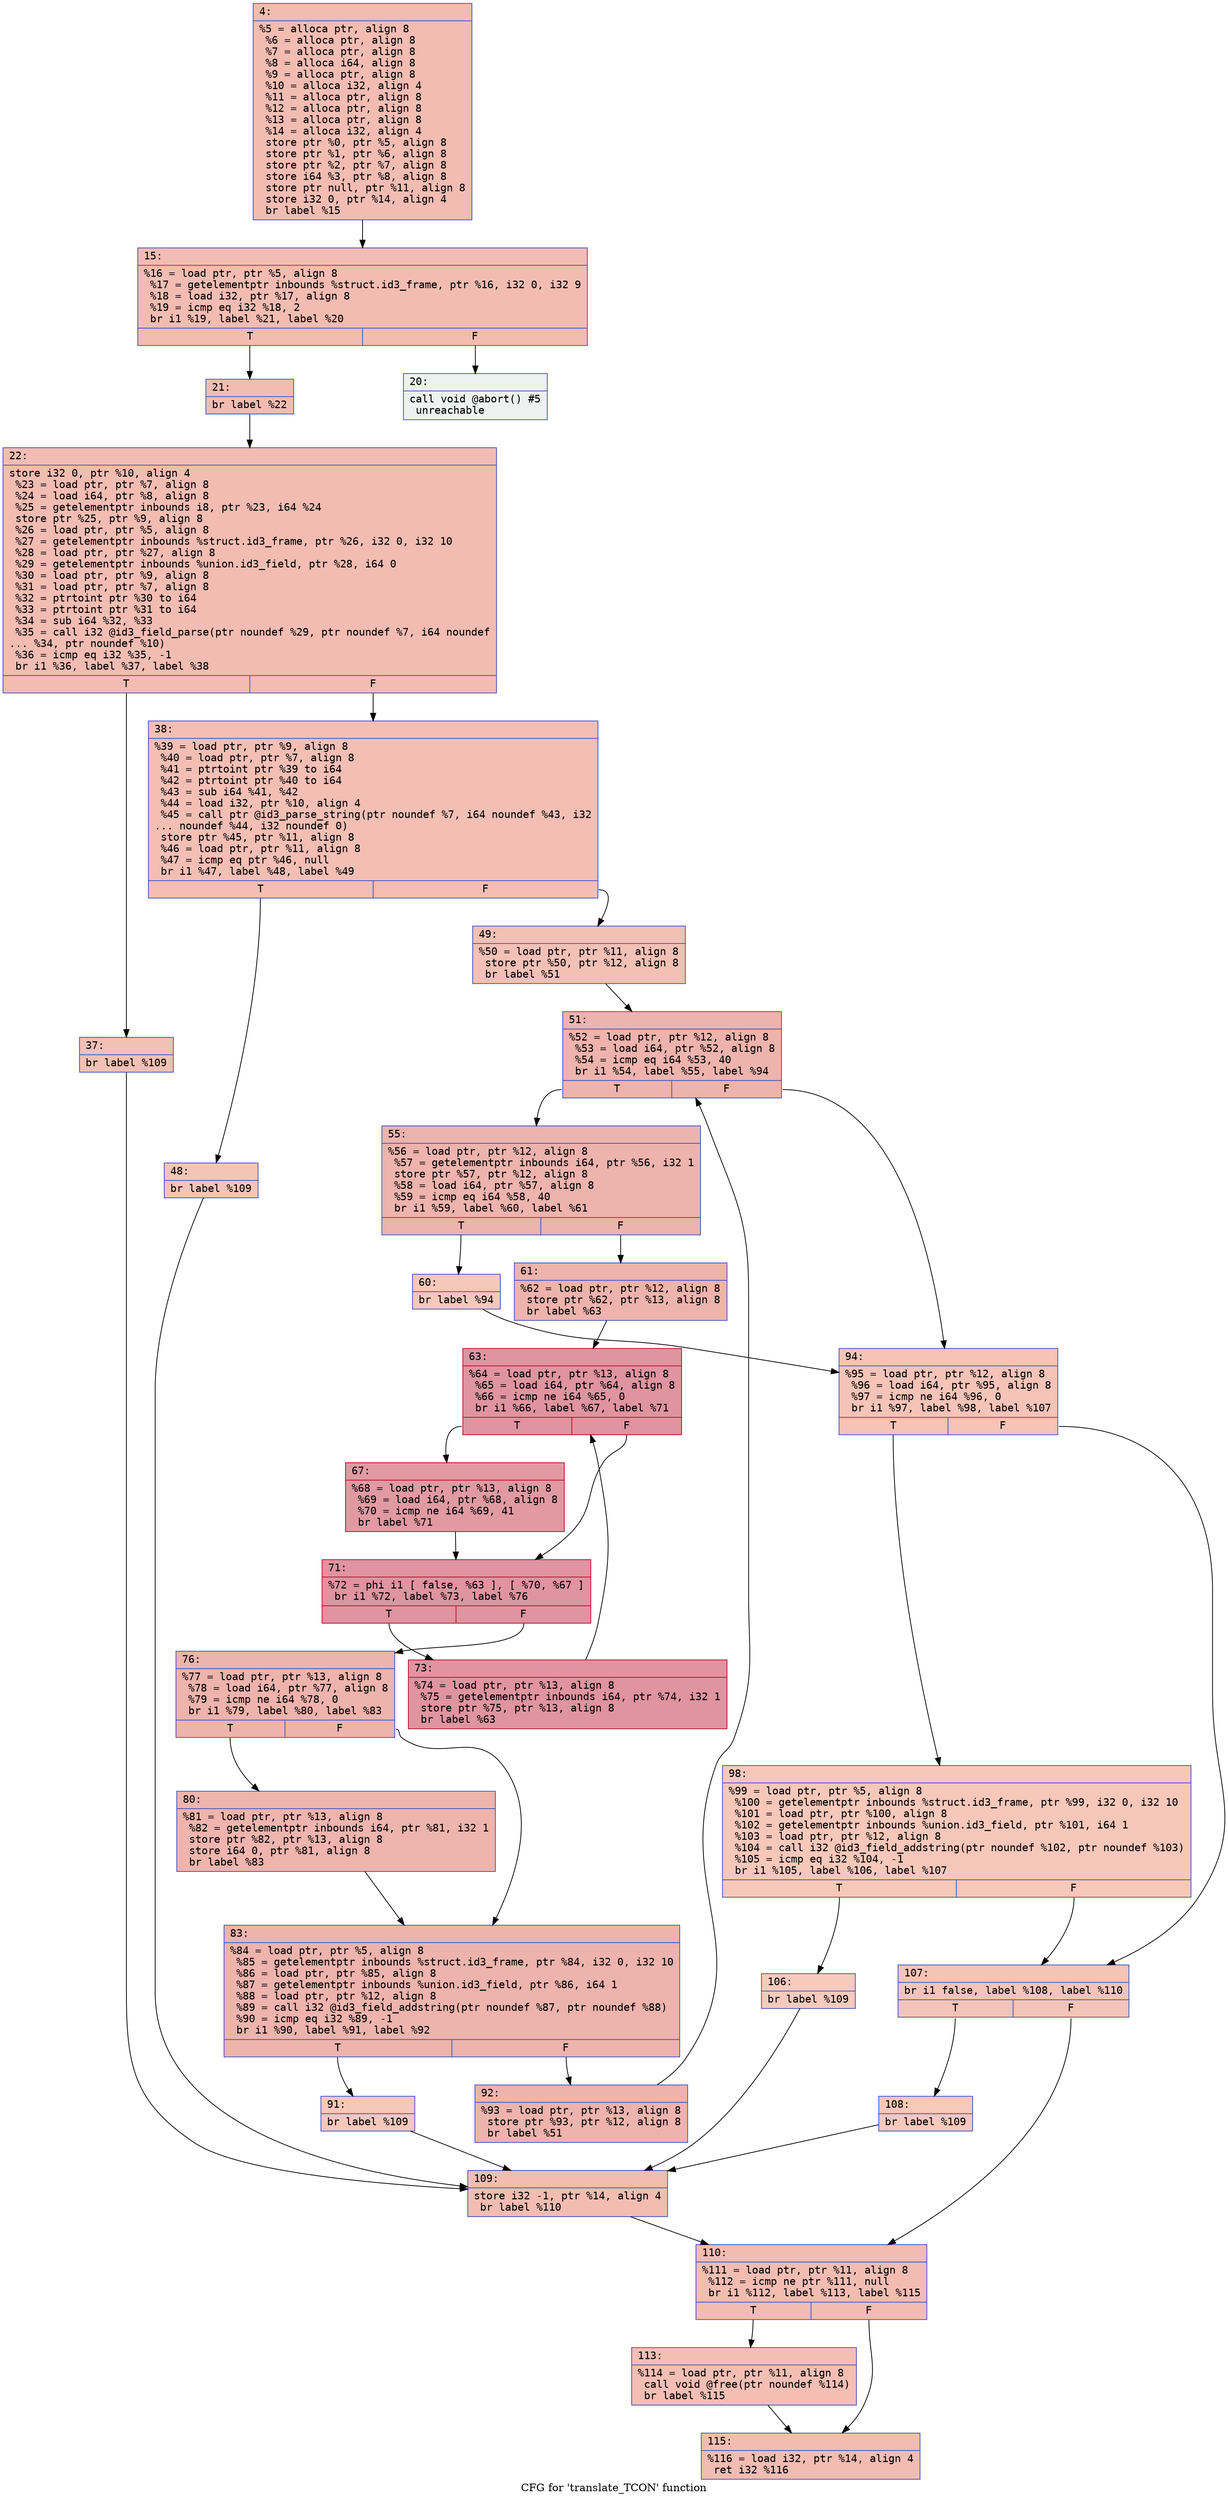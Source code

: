 digraph "CFG for 'translate_TCON' function" {
	label="CFG for 'translate_TCON' function";

	Node0x600003e16850 [shape=record,color="#3d50c3ff", style=filled, fillcolor="#e1675170" fontname="Courier",label="{4:\l|  %5 = alloca ptr, align 8\l  %6 = alloca ptr, align 8\l  %7 = alloca ptr, align 8\l  %8 = alloca i64, align 8\l  %9 = alloca ptr, align 8\l  %10 = alloca i32, align 4\l  %11 = alloca ptr, align 8\l  %12 = alloca ptr, align 8\l  %13 = alloca ptr, align 8\l  %14 = alloca i32, align 4\l  store ptr %0, ptr %5, align 8\l  store ptr %1, ptr %6, align 8\l  store ptr %2, ptr %7, align 8\l  store i64 %3, ptr %8, align 8\l  store ptr null, ptr %11, align 8\l  store i32 0, ptr %14, align 4\l  br label %15\l}"];
	Node0x600003e16850 -> Node0x600003e168a0[tooltip="4 -> 15\nProbability 100.00%" ];
	Node0x600003e168a0 [shape=record,color="#3d50c3ff", style=filled, fillcolor="#e1675170" fontname="Courier",label="{15:\l|  %16 = load ptr, ptr %5, align 8\l  %17 = getelementptr inbounds %struct.id3_frame, ptr %16, i32 0, i32 9\l  %18 = load i32, ptr %17, align 8\l  %19 = icmp eq i32 %18, 2\l  br i1 %19, label %21, label %20\l|{<s0>T|<s1>F}}"];
	Node0x600003e168a0:s0 -> Node0x600003e16940[tooltip="15 -> 21\nProbability 100.00%" ];
	Node0x600003e168a0:s1 -> Node0x600003e168f0[tooltip="15 -> 20\nProbability 0.00%" ];
	Node0x600003e168f0 [shape=record,color="#3d50c3ff", style=filled, fillcolor="#dbdcde70" fontname="Courier",label="{20:\l|  call void @abort() #5\l  unreachable\l}"];
	Node0x600003e16940 [shape=record,color="#3d50c3ff", style=filled, fillcolor="#e1675170" fontname="Courier",label="{21:\l|  br label %22\l}"];
	Node0x600003e16940 -> Node0x600003e16990[tooltip="21 -> 22\nProbability 100.00%" ];
	Node0x600003e16990 [shape=record,color="#3d50c3ff", style=filled, fillcolor="#e1675170" fontname="Courier",label="{22:\l|  store i32 0, ptr %10, align 4\l  %23 = load ptr, ptr %7, align 8\l  %24 = load i64, ptr %8, align 8\l  %25 = getelementptr inbounds i8, ptr %23, i64 %24\l  store ptr %25, ptr %9, align 8\l  %26 = load ptr, ptr %5, align 8\l  %27 = getelementptr inbounds %struct.id3_frame, ptr %26, i32 0, i32 10\l  %28 = load ptr, ptr %27, align 8\l  %29 = getelementptr inbounds %union.id3_field, ptr %28, i64 0\l  %30 = load ptr, ptr %9, align 8\l  %31 = load ptr, ptr %7, align 8\l  %32 = ptrtoint ptr %30 to i64\l  %33 = ptrtoint ptr %31 to i64\l  %34 = sub i64 %32, %33\l  %35 = call i32 @id3_field_parse(ptr noundef %29, ptr noundef %7, i64 noundef\l... %34, ptr noundef %10)\l  %36 = icmp eq i32 %35, -1\l  br i1 %36, label %37, label %38\l|{<s0>T|<s1>F}}"];
	Node0x600003e16990:s0 -> Node0x600003e169e0[tooltip="22 -> 37\nProbability 37.50%" ];
	Node0x600003e16990:s1 -> Node0x600003e16a30[tooltip="22 -> 38\nProbability 62.50%" ];
	Node0x600003e169e0 [shape=record,color="#3d50c3ff", style=filled, fillcolor="#e5705870" fontname="Courier",label="{37:\l|  br label %109\l}"];
	Node0x600003e169e0 -> Node0x600003e170c0[tooltip="37 -> 109\nProbability 100.00%" ];
	Node0x600003e16a30 [shape=record,color="#3d50c3ff", style=filled, fillcolor="#e36c5570" fontname="Courier",label="{38:\l|  %39 = load ptr, ptr %9, align 8\l  %40 = load ptr, ptr %7, align 8\l  %41 = ptrtoint ptr %39 to i64\l  %42 = ptrtoint ptr %40 to i64\l  %43 = sub i64 %41, %42\l  %44 = load i32, ptr %10, align 4\l  %45 = call ptr @id3_parse_string(ptr noundef %7, i64 noundef %43, i32\l... noundef %44, i32 noundef 0)\l  store ptr %45, ptr %11, align 8\l  %46 = load ptr, ptr %11, align 8\l  %47 = icmp eq ptr %46, null\l  br i1 %47, label %48, label %49\l|{<s0>T|<s1>F}}"];
	Node0x600003e16a30:s0 -> Node0x600003e16a80[tooltip="38 -> 48\nProbability 37.50%" ];
	Node0x600003e16a30:s1 -> Node0x600003e16ad0[tooltip="38 -> 49\nProbability 62.50%" ];
	Node0x600003e16a80 [shape=record,color="#3d50c3ff", style=filled, fillcolor="#e97a5f70" fontname="Courier",label="{48:\l|  br label %109\l}"];
	Node0x600003e16a80 -> Node0x600003e170c0[tooltip="48 -> 109\nProbability 100.00%" ];
	Node0x600003e16ad0 [shape=record,color="#3d50c3ff", style=filled, fillcolor="#e5705870" fontname="Courier",label="{49:\l|  %50 = load ptr, ptr %11, align 8\l  store ptr %50, ptr %12, align 8\l  br label %51\l}"];
	Node0x600003e16ad0 -> Node0x600003e16b20[tooltip="49 -> 51\nProbability 100.00%" ];
	Node0x600003e16b20 [shape=record,color="#3d50c3ff", style=filled, fillcolor="#d6524470" fontname="Courier",label="{51:\l|  %52 = load ptr, ptr %12, align 8\l  %53 = load i64, ptr %52, align 8\l  %54 = icmp eq i64 %53, 40\l  br i1 %54, label %55, label %94\l|{<s0>T|<s1>F}}"];
	Node0x600003e16b20:s0 -> Node0x600003e16b70[tooltip="51 -> 55\nProbability 96.88%" ];
	Node0x600003e16b20:s1 -> Node0x600003e16f30[tooltip="51 -> 94\nProbability 3.12%" ];
	Node0x600003e16b70 [shape=record,color="#3d50c3ff", style=filled, fillcolor="#d6524470" fontname="Courier",label="{55:\l|  %56 = load ptr, ptr %12, align 8\l  %57 = getelementptr inbounds i64, ptr %56, i32 1\l  store ptr %57, ptr %12, align 8\l  %58 = load i64, ptr %57, align 8\l  %59 = icmp eq i64 %58, 40\l  br i1 %59, label %60, label %61\l|{<s0>T|<s1>F}}"];
	Node0x600003e16b70:s0 -> Node0x600003e16bc0[tooltip="55 -> 60\nProbability 3.12%" ];
	Node0x600003e16b70:s1 -> Node0x600003e16c10[tooltip="55 -> 61\nProbability 96.88%" ];
	Node0x600003e16bc0 [shape=record,color="#3d50c3ff", style=filled, fillcolor="#ec7f6370" fontname="Courier",label="{60:\l|  br label %94\l}"];
	Node0x600003e16bc0 -> Node0x600003e16f30[tooltip="60 -> 94\nProbability 100.00%" ];
	Node0x600003e16c10 [shape=record,color="#3d50c3ff", style=filled, fillcolor="#d6524470" fontname="Courier",label="{61:\l|  %62 = load ptr, ptr %12, align 8\l  store ptr %62, ptr %13, align 8\l  br label %63\l}"];
	Node0x600003e16c10 -> Node0x600003e16c60[tooltip="61 -> 63\nProbability 100.00%" ];
	Node0x600003e16c60 [shape=record,color="#b70d28ff", style=filled, fillcolor="#b70d2870" fontname="Courier",label="{63:\l|  %64 = load ptr, ptr %13, align 8\l  %65 = load i64, ptr %64, align 8\l  %66 = icmp ne i64 %65, 0\l  br i1 %66, label %67, label %71\l|{<s0>T|<s1>F}}"];
	Node0x600003e16c60:s0 -> Node0x600003e16cb0[tooltip="63 -> 67\nProbability 62.50%" ];
	Node0x600003e16c60:s1 -> Node0x600003e16d00[tooltip="63 -> 71\nProbability 37.50%" ];
	Node0x600003e16cb0 [shape=record,color="#b70d28ff", style=filled, fillcolor="#bb1b2c70" fontname="Courier",label="{67:\l|  %68 = load ptr, ptr %13, align 8\l  %69 = load i64, ptr %68, align 8\l  %70 = icmp ne i64 %69, 41\l  br label %71\l}"];
	Node0x600003e16cb0 -> Node0x600003e16d00[tooltip="67 -> 71\nProbability 100.00%" ];
	Node0x600003e16d00 [shape=record,color="#b70d28ff", style=filled, fillcolor="#b70d2870" fontname="Courier",label="{71:\l|  %72 = phi i1 [ false, %63 ], [ %70, %67 ]\l  br i1 %72, label %73, label %76\l|{<s0>T|<s1>F}}"];
	Node0x600003e16d00:s0 -> Node0x600003e16d50[tooltip="71 -> 73\nProbability 96.88%" ];
	Node0x600003e16d00:s1 -> Node0x600003e16da0[tooltip="71 -> 76\nProbability 3.12%" ];
	Node0x600003e16d50 [shape=record,color="#b70d28ff", style=filled, fillcolor="#b70d2870" fontname="Courier",label="{73:\l|  %74 = load ptr, ptr %13, align 8\l  %75 = getelementptr inbounds i64, ptr %74, i32 1\l  store ptr %75, ptr %13, align 8\l  br label %63\l}"];
	Node0x600003e16d50 -> Node0x600003e16c60[tooltip="73 -> 63\nProbability 100.00%" ];
	Node0x600003e16da0 [shape=record,color="#3d50c3ff", style=filled, fillcolor="#d6524470" fontname="Courier",label="{76:\l|  %77 = load ptr, ptr %13, align 8\l  %78 = load i64, ptr %77, align 8\l  %79 = icmp ne i64 %78, 0\l  br i1 %79, label %80, label %83\l|{<s0>T|<s1>F}}"];
	Node0x600003e16da0:s0 -> Node0x600003e16df0[tooltip="76 -> 80\nProbability 62.50%" ];
	Node0x600003e16da0:s1 -> Node0x600003e16e40[tooltip="76 -> 83\nProbability 37.50%" ];
	Node0x600003e16df0 [shape=record,color="#3d50c3ff", style=filled, fillcolor="#d8564670" fontname="Courier",label="{80:\l|  %81 = load ptr, ptr %13, align 8\l  %82 = getelementptr inbounds i64, ptr %81, i32 1\l  store ptr %82, ptr %13, align 8\l  store i64 0, ptr %81, align 8\l  br label %83\l}"];
	Node0x600003e16df0 -> Node0x600003e16e40[tooltip="80 -> 83\nProbability 100.00%" ];
	Node0x600003e16e40 [shape=record,color="#3d50c3ff", style=filled, fillcolor="#d6524470" fontname="Courier",label="{83:\l|  %84 = load ptr, ptr %5, align 8\l  %85 = getelementptr inbounds %struct.id3_frame, ptr %84, i32 0, i32 10\l  %86 = load ptr, ptr %85, align 8\l  %87 = getelementptr inbounds %union.id3_field, ptr %86, i64 1\l  %88 = load ptr, ptr %12, align 8\l  %89 = call i32 @id3_field_addstring(ptr noundef %87, ptr noundef %88)\l  %90 = icmp eq i32 %89, -1\l  br i1 %90, label %91, label %92\l|{<s0>T|<s1>F}}"];
	Node0x600003e16e40:s0 -> Node0x600003e16e90[tooltip="83 -> 91\nProbability 3.12%" ];
	Node0x600003e16e40:s1 -> Node0x600003e16ee0[tooltip="83 -> 92\nProbability 96.88%" ];
	Node0x600003e16e90 [shape=record,color="#3d50c3ff", style=filled, fillcolor="#ec7f6370" fontname="Courier",label="{91:\l|  br label %109\l}"];
	Node0x600003e16e90 -> Node0x600003e170c0[tooltip="91 -> 109\nProbability 100.00%" ];
	Node0x600003e16ee0 [shape=record,color="#3d50c3ff", style=filled, fillcolor="#d6524470" fontname="Courier",label="{92:\l|  %93 = load ptr, ptr %13, align 8\l  store ptr %93, ptr %12, align 8\l  br label %51\l}"];
	Node0x600003e16ee0 -> Node0x600003e16b20[tooltip="92 -> 51\nProbability 100.00%" ];
	Node0x600003e16f30 [shape=record,color="#3d50c3ff", style=filled, fillcolor="#e8765c70" fontname="Courier",label="{94:\l|  %95 = load ptr, ptr %12, align 8\l  %96 = load i64, ptr %95, align 8\l  %97 = icmp ne i64 %96, 0\l  br i1 %97, label %98, label %107\l|{<s0>T|<s1>F}}"];
	Node0x600003e16f30:s0 -> Node0x600003e16f80[tooltip="94 -> 98\nProbability 62.50%" ];
	Node0x600003e16f30:s1 -> Node0x600003e17020[tooltip="94 -> 107\nProbability 37.50%" ];
	Node0x600003e16f80 [shape=record,color="#3d50c3ff", style=filled, fillcolor="#ec7f6370" fontname="Courier",label="{98:\l|  %99 = load ptr, ptr %5, align 8\l  %100 = getelementptr inbounds %struct.id3_frame, ptr %99, i32 0, i32 10\l  %101 = load ptr, ptr %100, align 8\l  %102 = getelementptr inbounds %union.id3_field, ptr %101, i64 1\l  %103 = load ptr, ptr %12, align 8\l  %104 = call i32 @id3_field_addstring(ptr noundef %102, ptr noundef %103)\l  %105 = icmp eq i32 %104, -1\l  br i1 %105, label %106, label %107\l|{<s0>T|<s1>F}}"];
	Node0x600003e16f80:s0 -> Node0x600003e16fd0[tooltip="98 -> 106\nProbability 37.50%" ];
	Node0x600003e16f80:s1 -> Node0x600003e17020[tooltip="98 -> 107\nProbability 62.50%" ];
	Node0x600003e16fd0 [shape=record,color="#3d50c3ff", style=filled, fillcolor="#ef886b70" fontname="Courier",label="{106:\l|  br label %109\l}"];
	Node0x600003e16fd0 -> Node0x600003e170c0[tooltip="106 -> 109\nProbability 100.00%" ];
	Node0x600003e17020 [shape=record,color="#3d50c3ff", style=filled, fillcolor="#e97a5f70" fontname="Courier",label="{107:\l|  br i1 false, label %108, label %110\l|{<s0>T|<s1>F}}"];
	Node0x600003e17020:s0 -> Node0x600003e17070[tooltip="107 -> 108\nProbability 50.00%" ];
	Node0x600003e17020:s1 -> Node0x600003e17110[tooltip="107 -> 110\nProbability 50.00%" ];
	Node0x600003e17070 [shape=record,color="#3d50c3ff", style=filled, fillcolor="#ed836670" fontname="Courier",label="{108:\l|  br label %109\l}"];
	Node0x600003e17070 -> Node0x600003e170c0[tooltip="108 -> 109\nProbability 100.00%" ];
	Node0x600003e170c0 [shape=record,color="#3d50c3ff", style=filled, fillcolor="#e1675170" fontname="Courier",label="{109:\l|  store i32 -1, ptr %14, align 4\l  br label %110\l}"];
	Node0x600003e170c0 -> Node0x600003e17110[tooltip="109 -> 110\nProbability 100.00%" ];
	Node0x600003e17110 [shape=record,color="#3d50c3ff", style=filled, fillcolor="#e1675170" fontname="Courier",label="{110:\l|  %111 = load ptr, ptr %11, align 8\l  %112 = icmp ne ptr %111, null\l  br i1 %112, label %113, label %115\l|{<s0>T|<s1>F}}"];
	Node0x600003e17110:s0 -> Node0x600003e17160[tooltip="110 -> 113\nProbability 62.50%" ];
	Node0x600003e17110:s1 -> Node0x600003e171b0[tooltip="110 -> 115\nProbability 37.50%" ];
	Node0x600003e17160 [shape=record,color="#3d50c3ff", style=filled, fillcolor="#e36c5570" fontname="Courier",label="{113:\l|  %114 = load ptr, ptr %11, align 8\l  call void @free(ptr noundef %114)\l  br label %115\l}"];
	Node0x600003e17160 -> Node0x600003e171b0[tooltip="113 -> 115\nProbability 100.00%" ];
	Node0x600003e171b0 [shape=record,color="#3d50c3ff", style=filled, fillcolor="#e1675170" fontname="Courier",label="{115:\l|  %116 = load i32, ptr %14, align 4\l  ret i32 %116\l}"];
}
